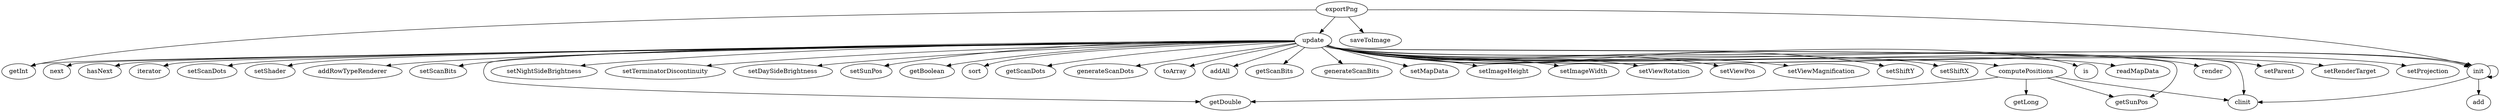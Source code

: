 digraph {
<init> -> <clinit>;
<init> -> add;
<init> -> <init>;
exportPng -> getInt;
exportPng -> saveToImage;
exportPng -> update;
exportPng -> <init>;
update -> <clinit>;
update -> render;
update -> setParent;
update -> setRenderTarget;
update -> setProjection;
update -> next;
update -> hasNext;
update -> iterator;
update -> setScanDots;
update -> <init>;
update -> setShader;
update -> addRowTypeRenderer;
update -> setScanBits;
update -> getInt;
update -> getSunPos;
update -> init;
update -> setNightSideBrightness;
update -> setTerminatorDiscontinuity;
update -> setDaySideBrightness;
update -> setSunPos;
update -> getBoolean;
update -> sort;
update -> getScanDots;
update -> generateScanDots;
update -> toArray;
update -> addAll;
update -> getDouble;
update -> getScanBits;
update -> generateScanBits;
update -> setMapData;
update -> setImageHeight;
update -> setImageWidth;
update -> setViewRotation;
update -> setViewPos;
update -> setViewMagnification;
update -> setShiftY;
update -> setShiftX;
update -> computePositions;
update -> is;
update -> readMapData;
computePositions -> <clinit>;
computePositions -> getDouble;
computePositions -> getLong;
computePositions -> getSunPos;
}